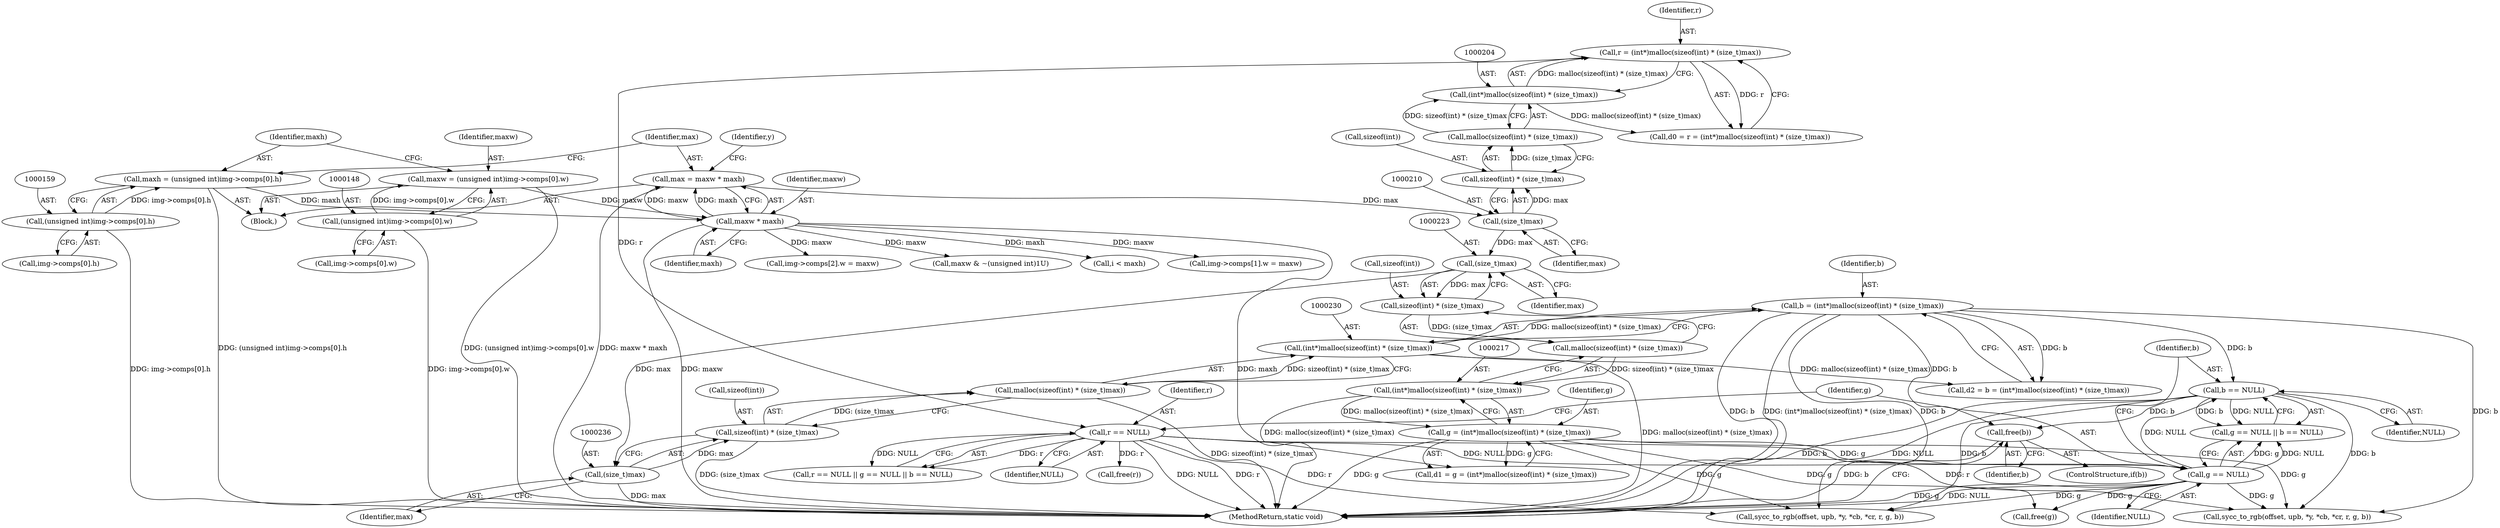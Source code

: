 digraph "0_openjpeg_15f081c89650dccee4aa4ae66f614c3fdb268767_1@pointer" {
"1000509" [label="(Call,free(b))"];
"1000247" [label="(Call,b == NULL)"];
"1000227" [label="(Call,b = (int*)malloc(sizeof(int) * (size_t)max))"];
"1000229" [label="(Call,(int*)malloc(sizeof(int) * (size_t)max))"];
"1000231" [label="(Call,malloc(sizeof(int) * (size_t)max))"];
"1000232" [label="(Call,sizeof(int) * (size_t)max)"];
"1000235" [label="(Call,(size_t)max)"];
"1000222" [label="(Call,(size_t)max)"];
"1000209" [label="(Call,(size_t)max)"];
"1000167" [label="(Call,max = maxw * maxh)"];
"1000169" [label="(Call,maxw * maxh)"];
"1000145" [label="(Call,maxw = (unsigned int)img->comps[0].w)"];
"1000147" [label="(Call,(unsigned int)img->comps[0].w)"];
"1000156" [label="(Call,maxh = (unsigned int)img->comps[0].h)"];
"1000158" [label="(Call,(unsigned int)img->comps[0].h)"];
"1000244" [label="(Call,g == NULL)"];
"1000214" [label="(Call,g = (int*)malloc(sizeof(int) * (size_t)max))"];
"1000216" [label="(Call,(int*)malloc(sizeof(int) * (size_t)max))"];
"1000218" [label="(Call,malloc(sizeof(int) * (size_t)max))"];
"1000219" [label="(Call,sizeof(int) * (size_t)max)"];
"1000240" [label="(Call,r == NULL)"];
"1000201" [label="(Call,r = (int*)malloc(sizeof(int) * (size_t)max))"];
"1000203" [label="(Call,(int*)malloc(sizeof(int) * (size_t)max))"];
"1000205" [label="(Call,malloc(sizeof(int) * (size_t)max))"];
"1000206" [label="(Call,sizeof(int) * (size_t)max)"];
"1000509" [label="(Call,free(b))"];
"1000246" [label="(Identifier,NULL)"];
"1000218" [label="(Call,malloc(sizeof(int) * (size_t)max))"];
"1000233" [label="(Call,sizeof(int))"];
"1000267" [label="(Call,maxw & ~(unsigned int)1U)"];
"1000167" [label="(Call,max = maxw * maxh)"];
"1000170" [label="(Identifier,maxw)"];
"1000203" [label="(Call,(int*)malloc(sizeof(int) * (size_t)max))"];
"1000237" [label="(Identifier,max)"];
"1000228" [label="(Identifier,b)"];
"1000255" [label="(Call,i < maxh)"];
"1000231" [label="(Call,malloc(sizeof(int) * (size_t)max))"];
"1000147" [label="(Call,(unsigned int)img->comps[0].w)"];
"1000216" [label="(Call,(int*)malloc(sizeof(int) * (size_t)max))"];
"1000507" [label="(ControlStructure,if(b))"];
"1000249" [label="(Identifier,NULL)"];
"1000401" [label="(Call,img->comps[1].w = maxw)"];
"1000103" [label="(Block,)"];
"1000171" [label="(Identifier,maxh)"];
"1000145" [label="(Call,maxw = (unsigned int)img->comps[0].w)"];
"1000215" [label="(Identifier,g)"];
"1000240" [label="(Call,r == NULL)"];
"1000169" [label="(Call,maxw * maxh)"];
"1000202" [label="(Identifier,r)"];
"1000243" [label="(Call,g == NULL || b == NULL)"];
"1000220" [label="(Call,sizeof(int))"];
"1000212" [label="(Call,d1 = g = (int*)malloc(sizeof(int) * (size_t)max))"];
"1000419" [label="(Call,img->comps[2].w = maxw)"];
"1000326" [label="(Call,sycc_to_rgb(offset, upb, *y, *cb, *cr, r, g, b))"];
"1000168" [label="(Identifier,max)"];
"1000146" [label="(Identifier,maxw)"];
"1000511" [label="(MethodReturn,static void)"];
"1000224" [label="(Identifier,max)"];
"1000156" [label="(Call,maxh = (unsigned int)img->comps[0].h)"];
"1000201" [label="(Call,r = (int*)malloc(sizeof(int) * (size_t)max))"];
"1000149" [label="(Call,img->comps[0].w)"];
"1000242" [label="(Identifier,NULL)"];
"1000501" [label="(Call,free(r))"];
"1000235" [label="(Call,(size_t)max)"];
"1000160" [label="(Call,img->comps[0].h)"];
"1000222" [label="(Call,(size_t)max)"];
"1000173" [label="(Identifier,y)"];
"1000245" [label="(Identifier,g)"];
"1000247" [label="(Call,b == NULL)"];
"1000158" [label="(Call,(unsigned int)img->comps[0].h)"];
"1000505" [label="(Call,free(g))"];
"1000199" [label="(Call,d0 = r = (int*)malloc(sizeof(int) * (size_t)max))"];
"1000277" [label="(Call,sycc_to_rgb(offset, upb, *y, *cb, *cr, r, g, b))"];
"1000225" [label="(Call,d2 = b = (int*)malloc(sizeof(int) * (size_t)max))"];
"1000241" [label="(Identifier,r)"];
"1000219" [label="(Call,sizeof(int) * (size_t)max)"];
"1000209" [label="(Call,(size_t)max)"];
"1000207" [label="(Call,sizeof(int))"];
"1000229" [label="(Call,(int*)malloc(sizeof(int) * (size_t)max))"];
"1000157" [label="(Identifier,maxh)"];
"1000214" [label="(Call,g = (int*)malloc(sizeof(int) * (size_t)max))"];
"1000206" [label="(Call,sizeof(int) * (size_t)max)"];
"1000239" [label="(Call,r == NULL || g == NULL || b == NULL)"];
"1000205" [label="(Call,malloc(sizeof(int) * (size_t)max))"];
"1000244" [label="(Call,g == NULL)"];
"1000227" [label="(Call,b = (int*)malloc(sizeof(int) * (size_t)max))"];
"1000232" [label="(Call,sizeof(int) * (size_t)max)"];
"1000211" [label="(Identifier,max)"];
"1000510" [label="(Identifier,b)"];
"1000248" [label="(Identifier,b)"];
"1000509" -> "1000507"  [label="AST: "];
"1000509" -> "1000510"  [label="CFG: "];
"1000510" -> "1000509"  [label="AST: "];
"1000511" -> "1000509"  [label="CFG: "];
"1000509" -> "1000511"  [label="DDG: b"];
"1000247" -> "1000509"  [label="DDG: b"];
"1000227" -> "1000509"  [label="DDG: b"];
"1000247" -> "1000243"  [label="AST: "];
"1000247" -> "1000249"  [label="CFG: "];
"1000248" -> "1000247"  [label="AST: "];
"1000249" -> "1000247"  [label="AST: "];
"1000243" -> "1000247"  [label="CFG: "];
"1000247" -> "1000511"  [label="DDG: b"];
"1000247" -> "1000511"  [label="DDG: NULL"];
"1000247" -> "1000243"  [label="DDG: b"];
"1000247" -> "1000243"  [label="DDG: NULL"];
"1000227" -> "1000247"  [label="DDG: b"];
"1000244" -> "1000247"  [label="DDG: NULL"];
"1000247" -> "1000277"  [label="DDG: b"];
"1000247" -> "1000326"  [label="DDG: b"];
"1000227" -> "1000225"  [label="AST: "];
"1000227" -> "1000229"  [label="CFG: "];
"1000228" -> "1000227"  [label="AST: "];
"1000229" -> "1000227"  [label="AST: "];
"1000225" -> "1000227"  [label="CFG: "];
"1000227" -> "1000511"  [label="DDG: b"];
"1000227" -> "1000511"  [label="DDG: (int*)malloc(sizeof(int) * (size_t)max)"];
"1000227" -> "1000225"  [label="DDG: b"];
"1000229" -> "1000227"  [label="DDG: malloc(sizeof(int) * (size_t)max)"];
"1000227" -> "1000277"  [label="DDG: b"];
"1000227" -> "1000326"  [label="DDG: b"];
"1000229" -> "1000231"  [label="CFG: "];
"1000230" -> "1000229"  [label="AST: "];
"1000231" -> "1000229"  [label="AST: "];
"1000229" -> "1000511"  [label="DDG: malloc(sizeof(int) * (size_t)max)"];
"1000229" -> "1000225"  [label="DDG: malloc(sizeof(int) * (size_t)max)"];
"1000231" -> "1000229"  [label="DDG: sizeof(int) * (size_t)max"];
"1000231" -> "1000232"  [label="CFG: "];
"1000232" -> "1000231"  [label="AST: "];
"1000231" -> "1000511"  [label="DDG: sizeof(int) * (size_t)max"];
"1000232" -> "1000231"  [label="DDG: (size_t)max"];
"1000232" -> "1000235"  [label="CFG: "];
"1000233" -> "1000232"  [label="AST: "];
"1000235" -> "1000232"  [label="AST: "];
"1000232" -> "1000511"  [label="DDG: (size_t)max"];
"1000235" -> "1000232"  [label="DDG: max"];
"1000235" -> "1000237"  [label="CFG: "];
"1000236" -> "1000235"  [label="AST: "];
"1000237" -> "1000235"  [label="AST: "];
"1000235" -> "1000511"  [label="DDG: max"];
"1000222" -> "1000235"  [label="DDG: max"];
"1000222" -> "1000219"  [label="AST: "];
"1000222" -> "1000224"  [label="CFG: "];
"1000223" -> "1000222"  [label="AST: "];
"1000224" -> "1000222"  [label="AST: "];
"1000219" -> "1000222"  [label="CFG: "];
"1000222" -> "1000219"  [label="DDG: max"];
"1000209" -> "1000222"  [label="DDG: max"];
"1000209" -> "1000206"  [label="AST: "];
"1000209" -> "1000211"  [label="CFG: "];
"1000210" -> "1000209"  [label="AST: "];
"1000211" -> "1000209"  [label="AST: "];
"1000206" -> "1000209"  [label="CFG: "];
"1000209" -> "1000206"  [label="DDG: max"];
"1000167" -> "1000209"  [label="DDG: max"];
"1000167" -> "1000103"  [label="AST: "];
"1000167" -> "1000169"  [label="CFG: "];
"1000168" -> "1000167"  [label="AST: "];
"1000169" -> "1000167"  [label="AST: "];
"1000173" -> "1000167"  [label="CFG: "];
"1000167" -> "1000511"  [label="DDG: maxw * maxh"];
"1000169" -> "1000167"  [label="DDG: maxw"];
"1000169" -> "1000167"  [label="DDG: maxh"];
"1000169" -> "1000171"  [label="CFG: "];
"1000170" -> "1000169"  [label="AST: "];
"1000171" -> "1000169"  [label="AST: "];
"1000169" -> "1000511"  [label="DDG: maxh"];
"1000169" -> "1000511"  [label="DDG: maxw"];
"1000145" -> "1000169"  [label="DDG: maxw"];
"1000156" -> "1000169"  [label="DDG: maxh"];
"1000169" -> "1000255"  [label="DDG: maxh"];
"1000169" -> "1000267"  [label="DDG: maxw"];
"1000169" -> "1000401"  [label="DDG: maxw"];
"1000169" -> "1000419"  [label="DDG: maxw"];
"1000145" -> "1000103"  [label="AST: "];
"1000145" -> "1000147"  [label="CFG: "];
"1000146" -> "1000145"  [label="AST: "];
"1000147" -> "1000145"  [label="AST: "];
"1000157" -> "1000145"  [label="CFG: "];
"1000145" -> "1000511"  [label="DDG: (unsigned int)img->comps[0].w"];
"1000147" -> "1000145"  [label="DDG: img->comps[0].w"];
"1000147" -> "1000149"  [label="CFG: "];
"1000148" -> "1000147"  [label="AST: "];
"1000149" -> "1000147"  [label="AST: "];
"1000147" -> "1000511"  [label="DDG: img->comps[0].w"];
"1000156" -> "1000103"  [label="AST: "];
"1000156" -> "1000158"  [label="CFG: "];
"1000157" -> "1000156"  [label="AST: "];
"1000158" -> "1000156"  [label="AST: "];
"1000168" -> "1000156"  [label="CFG: "];
"1000156" -> "1000511"  [label="DDG: (unsigned int)img->comps[0].h"];
"1000158" -> "1000156"  [label="DDG: img->comps[0].h"];
"1000158" -> "1000160"  [label="CFG: "];
"1000159" -> "1000158"  [label="AST: "];
"1000160" -> "1000158"  [label="AST: "];
"1000158" -> "1000511"  [label="DDG: img->comps[0].h"];
"1000244" -> "1000243"  [label="AST: "];
"1000244" -> "1000246"  [label="CFG: "];
"1000245" -> "1000244"  [label="AST: "];
"1000246" -> "1000244"  [label="AST: "];
"1000248" -> "1000244"  [label="CFG: "];
"1000243" -> "1000244"  [label="CFG: "];
"1000244" -> "1000511"  [label="DDG: g"];
"1000244" -> "1000511"  [label="DDG: NULL"];
"1000244" -> "1000243"  [label="DDG: g"];
"1000244" -> "1000243"  [label="DDG: NULL"];
"1000214" -> "1000244"  [label="DDG: g"];
"1000240" -> "1000244"  [label="DDG: NULL"];
"1000244" -> "1000277"  [label="DDG: g"];
"1000244" -> "1000326"  [label="DDG: g"];
"1000244" -> "1000505"  [label="DDG: g"];
"1000214" -> "1000212"  [label="AST: "];
"1000214" -> "1000216"  [label="CFG: "];
"1000215" -> "1000214"  [label="AST: "];
"1000216" -> "1000214"  [label="AST: "];
"1000212" -> "1000214"  [label="CFG: "];
"1000214" -> "1000511"  [label="DDG: g"];
"1000214" -> "1000212"  [label="DDG: g"];
"1000216" -> "1000214"  [label="DDG: malloc(sizeof(int) * (size_t)max)"];
"1000214" -> "1000277"  [label="DDG: g"];
"1000214" -> "1000326"  [label="DDG: g"];
"1000214" -> "1000505"  [label="DDG: g"];
"1000216" -> "1000218"  [label="CFG: "];
"1000217" -> "1000216"  [label="AST: "];
"1000218" -> "1000216"  [label="AST: "];
"1000216" -> "1000212"  [label="DDG: malloc(sizeof(int) * (size_t)max)"];
"1000218" -> "1000216"  [label="DDG: sizeof(int) * (size_t)max"];
"1000218" -> "1000219"  [label="CFG: "];
"1000219" -> "1000218"  [label="AST: "];
"1000219" -> "1000218"  [label="DDG: (size_t)max"];
"1000220" -> "1000219"  [label="AST: "];
"1000240" -> "1000239"  [label="AST: "];
"1000240" -> "1000242"  [label="CFG: "];
"1000241" -> "1000240"  [label="AST: "];
"1000242" -> "1000240"  [label="AST: "];
"1000245" -> "1000240"  [label="CFG: "];
"1000239" -> "1000240"  [label="CFG: "];
"1000240" -> "1000511"  [label="DDG: NULL"];
"1000240" -> "1000511"  [label="DDG: r"];
"1000240" -> "1000239"  [label="DDG: r"];
"1000240" -> "1000239"  [label="DDG: NULL"];
"1000201" -> "1000240"  [label="DDG: r"];
"1000240" -> "1000277"  [label="DDG: r"];
"1000240" -> "1000326"  [label="DDG: r"];
"1000240" -> "1000501"  [label="DDG: r"];
"1000201" -> "1000199"  [label="AST: "];
"1000201" -> "1000203"  [label="CFG: "];
"1000202" -> "1000201"  [label="AST: "];
"1000203" -> "1000201"  [label="AST: "];
"1000199" -> "1000201"  [label="CFG: "];
"1000201" -> "1000199"  [label="DDG: r"];
"1000203" -> "1000201"  [label="DDG: malloc(sizeof(int) * (size_t)max)"];
"1000203" -> "1000205"  [label="CFG: "];
"1000204" -> "1000203"  [label="AST: "];
"1000205" -> "1000203"  [label="AST: "];
"1000203" -> "1000199"  [label="DDG: malloc(sizeof(int) * (size_t)max)"];
"1000205" -> "1000203"  [label="DDG: sizeof(int) * (size_t)max"];
"1000205" -> "1000206"  [label="CFG: "];
"1000206" -> "1000205"  [label="AST: "];
"1000206" -> "1000205"  [label="DDG: (size_t)max"];
"1000207" -> "1000206"  [label="AST: "];
}
